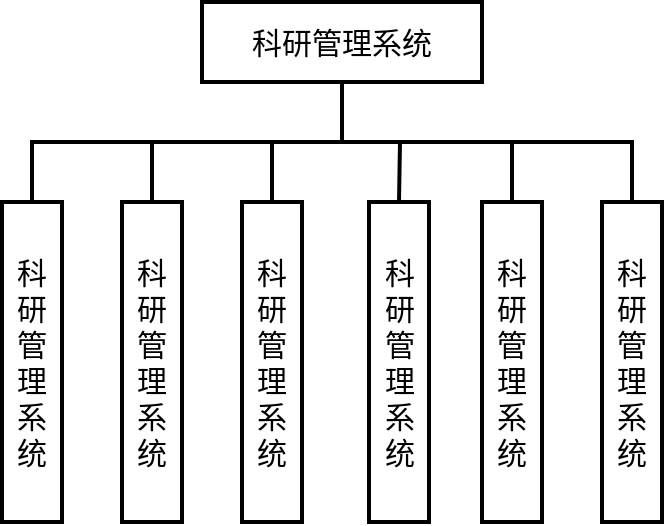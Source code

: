 <mxfile version="14.1.8" type="github">
  <diagram id="2G0d_gVu83ZyIBH3VBJq" name="第 1 页">
    <mxGraphModel dx="1077" dy="539" grid="1" gridSize="10" guides="1" tooltips="1" connect="1" arrows="1" fold="1" page="1" pageScale="1" pageWidth="827" pageHeight="1169" math="0" shadow="0">
      <root>
        <mxCell id="0" />
        <mxCell id="1" parent="0" />
        <mxCell id="cemzPqufBnS8Dp2tyOaI-1" value="科研管理系统" style="rounded=0;whiteSpace=wrap;html=1;absoluteArcSize=1;arcSize=14;strokeWidth=2;fontSize=15;" vertex="1" parent="1">
          <mxGeometry x="330" y="50" width="140" height="40" as="geometry" />
        </mxCell>
        <mxCell id="cemzPqufBnS8Dp2tyOaI-2" value="科&lt;br style=&quot;font-size: 15px;&quot;&gt;研&lt;br style=&quot;font-size: 15px;&quot;&gt;管&lt;br style=&quot;font-size: 15px;&quot;&gt;理&lt;br style=&quot;font-size: 15px;&quot;&gt;系&lt;br style=&quot;font-size: 15px;&quot;&gt;统" style="rounded=0;whiteSpace=wrap;html=1;absoluteArcSize=1;arcSize=14;strokeWidth=2;fontSize=15;" vertex="1" parent="1">
          <mxGeometry x="230" y="150" width="30" height="160" as="geometry" />
        </mxCell>
        <mxCell id="cemzPqufBnS8Dp2tyOaI-3" value="科&lt;br style=&quot;font-size: 15px;&quot;&gt;研&lt;br style=&quot;font-size: 15px;&quot;&gt;管&lt;br style=&quot;font-size: 15px;&quot;&gt;理&lt;br style=&quot;font-size: 15px;&quot;&gt;系&lt;br style=&quot;font-size: 15px;&quot;&gt;统" style="rounded=0;whiteSpace=wrap;html=1;absoluteArcSize=1;arcSize=14;strokeWidth=2;fontSize=15;" vertex="1" parent="1">
          <mxGeometry x="290" y="150" width="30" height="160" as="geometry" />
        </mxCell>
        <mxCell id="cemzPqufBnS8Dp2tyOaI-4" value="科&lt;br style=&quot;font-size: 15px;&quot;&gt;研&lt;br style=&quot;font-size: 15px;&quot;&gt;管&lt;br style=&quot;font-size: 15px;&quot;&gt;理&lt;br style=&quot;font-size: 15px;&quot;&gt;系&lt;br style=&quot;font-size: 15px;&quot;&gt;统" style="rounded=0;whiteSpace=wrap;html=1;absoluteArcSize=1;arcSize=14;strokeWidth=2;fontSize=15;" vertex="1" parent="1">
          <mxGeometry x="350" y="150" width="30" height="160" as="geometry" />
        </mxCell>
        <mxCell id="cemzPqufBnS8Dp2tyOaI-5" value="科&lt;br style=&quot;font-size: 15px;&quot;&gt;研&lt;br style=&quot;font-size: 15px;&quot;&gt;管&lt;br style=&quot;font-size: 15px;&quot;&gt;理&lt;br style=&quot;font-size: 15px;&quot;&gt;系&lt;br style=&quot;font-size: 15px;&quot;&gt;统" style="rounded=0;whiteSpace=wrap;html=1;absoluteArcSize=1;arcSize=14;strokeWidth=2;fontSize=15;" vertex="1" parent="1">
          <mxGeometry x="413.5" y="150" width="30" height="160" as="geometry" />
        </mxCell>
        <mxCell id="cemzPqufBnS8Dp2tyOaI-6" value="科&lt;br style=&quot;font-size: 15px;&quot;&gt;研&lt;br style=&quot;font-size: 15px;&quot;&gt;管&lt;br style=&quot;font-size: 15px;&quot;&gt;理&lt;br style=&quot;font-size: 15px;&quot;&gt;系&lt;br style=&quot;font-size: 15px;&quot;&gt;统" style="rounded=0;whiteSpace=wrap;html=1;absoluteArcSize=1;arcSize=14;strokeWidth=2;fontSize=15;" vertex="1" parent="1">
          <mxGeometry x="530" y="150" width="30" height="160" as="geometry" />
        </mxCell>
        <mxCell id="cemzPqufBnS8Dp2tyOaI-7" value="科&lt;br style=&quot;font-size: 15px;&quot;&gt;研&lt;br style=&quot;font-size: 15px;&quot;&gt;管&lt;br style=&quot;font-size: 15px;&quot;&gt;理&lt;br style=&quot;font-size: 15px;&quot;&gt;系&lt;br style=&quot;font-size: 15px;&quot;&gt;统" style="rounded=0;whiteSpace=wrap;html=1;absoluteArcSize=1;arcSize=14;strokeWidth=2;fontSize=15;" vertex="1" parent="1">
          <mxGeometry x="470" y="150" width="30" height="160" as="geometry" />
        </mxCell>
        <mxCell id="cemzPqufBnS8Dp2tyOaI-8" value="" style="endArrow=none;html=1;strokeWidth=2;exitX=0.5;exitY=0;exitDx=0;exitDy=0;entryX=0.5;entryY=1;entryDx=0;entryDy=0;rounded=0;fontSize=15;" edge="1" parent="1" source="cemzPqufBnS8Dp2tyOaI-2" target="cemzPqufBnS8Dp2tyOaI-1">
          <mxGeometry width="50" height="50" relative="1" as="geometry">
            <mxPoint x="650" y="150" as="sourcePoint" />
            <mxPoint x="700" y="100" as="targetPoint" />
            <Array as="points">
              <mxPoint x="245" y="120" />
              <mxPoint x="400" y="120" />
            </Array>
          </mxGeometry>
        </mxCell>
        <mxCell id="cemzPqufBnS8Dp2tyOaI-9" value="" style="endArrow=none;html=1;strokeWidth=2;rounded=0;exitX=0.5;exitY=0;exitDx=0;exitDy=0;entryX=0.5;entryY=1;entryDx=0;entryDy=0;fontSize=15;" edge="1" parent="1" source="cemzPqufBnS8Dp2tyOaI-3" target="cemzPqufBnS8Dp2tyOaI-1">
          <mxGeometry width="50" height="50" relative="1" as="geometry">
            <mxPoint x="580" y="120" as="sourcePoint" />
            <mxPoint x="630" y="70" as="targetPoint" />
            <Array as="points">
              <mxPoint x="305" y="120" />
              <mxPoint x="400" y="120" />
            </Array>
          </mxGeometry>
        </mxCell>
        <mxCell id="cemzPqufBnS8Dp2tyOaI-10" value="" style="endArrow=none;html=1;strokeWidth=2;rounded=0;exitX=0.5;exitY=0;exitDx=0;exitDy=0;fontSize=15;" edge="1" parent="1" source="cemzPqufBnS8Dp2tyOaI-4">
          <mxGeometry width="50" height="50" relative="1" as="geometry">
            <mxPoint x="590" y="130" as="sourcePoint" />
            <mxPoint x="400" y="90" as="targetPoint" />
            <Array as="points">
              <mxPoint x="365" y="120" />
              <mxPoint x="400" y="120" />
            </Array>
          </mxGeometry>
        </mxCell>
        <mxCell id="cemzPqufBnS8Dp2tyOaI-11" value="" style="endArrow=none;html=1;strokeWidth=2;rounded=0;exitX=0.5;exitY=0;exitDx=0;exitDy=0;fontSize=15;" edge="1" parent="1" source="cemzPqufBnS8Dp2tyOaI-5">
          <mxGeometry width="50" height="50" relative="1" as="geometry">
            <mxPoint x="600" y="140" as="sourcePoint" />
            <mxPoint x="400" y="90" as="targetPoint" />
            <Array as="points">
              <mxPoint x="429" y="120" />
              <mxPoint x="400" y="120" />
            </Array>
          </mxGeometry>
        </mxCell>
        <mxCell id="cemzPqufBnS8Dp2tyOaI-12" value="" style="endArrow=none;html=1;strokeWidth=2;rounded=0;entryX=0.5;entryY=1;entryDx=0;entryDy=0;exitX=0.5;exitY=0;exitDx=0;exitDy=0;fontSize=15;" edge="1" parent="1" source="cemzPqufBnS8Dp2tyOaI-7" target="cemzPqufBnS8Dp2tyOaI-1">
          <mxGeometry width="50" height="50" relative="1" as="geometry">
            <mxPoint x="610" y="150" as="sourcePoint" />
            <mxPoint x="660" y="100" as="targetPoint" />
            <Array as="points">
              <mxPoint x="485" y="120" />
              <mxPoint x="400" y="120" />
            </Array>
          </mxGeometry>
        </mxCell>
        <mxCell id="cemzPqufBnS8Dp2tyOaI-13" value="" style="endArrow=none;html=1;strokeWidth=2;rounded=0;entryX=0.5;entryY=1;entryDx=0;entryDy=0;exitX=0.5;exitY=0;exitDx=0;exitDy=0;fontSize=15;" edge="1" parent="1" source="cemzPqufBnS8Dp2tyOaI-6" target="cemzPqufBnS8Dp2tyOaI-1">
          <mxGeometry width="50" height="50" relative="1" as="geometry">
            <mxPoint x="620" y="160" as="sourcePoint" />
            <mxPoint x="670" y="110" as="targetPoint" />
            <Array as="points">
              <mxPoint x="545" y="120" />
              <mxPoint x="400" y="120" />
            </Array>
          </mxGeometry>
        </mxCell>
      </root>
    </mxGraphModel>
  </diagram>
</mxfile>

